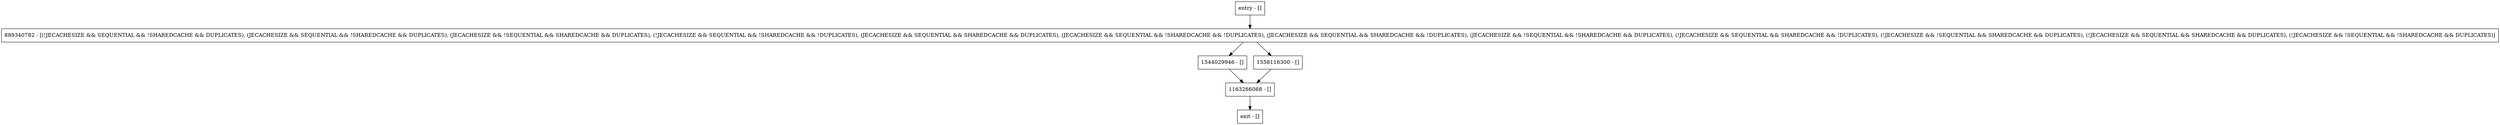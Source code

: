 digraph isOverBudget {
node [shape=record];
entry [label="entry - []"];
exit [label="exit - []"];
1163266068 [label="1163266068 - []"];
1544029946 [label="1544029946 - []"];
1558116300 [label="1558116300 - []"];
889340782 [label="889340782 - [(!JECACHESIZE && SEQUENTIAL && !SHAREDCACHE && DUPLICATES), (JECACHESIZE && SEQUENTIAL && !SHAREDCACHE && DUPLICATES), (JECACHESIZE && !SEQUENTIAL && SHAREDCACHE && DUPLICATES), (!JECACHESIZE && SEQUENTIAL && !SHAREDCACHE && !DUPLICATES), (JECACHESIZE && SEQUENTIAL && SHAREDCACHE && DUPLICATES), (JECACHESIZE && SEQUENTIAL && !SHAREDCACHE && !DUPLICATES), (JECACHESIZE && SEQUENTIAL && SHAREDCACHE && !DUPLICATES), (JECACHESIZE && !SEQUENTIAL && !SHAREDCACHE && DUPLICATES), (!JECACHESIZE && SEQUENTIAL && SHAREDCACHE && !DUPLICATES), (!JECACHESIZE && !SEQUENTIAL && SHAREDCACHE && DUPLICATES), (!JECACHESIZE && SEQUENTIAL && SHAREDCACHE && DUPLICATES), (!JECACHESIZE && !SEQUENTIAL && !SHAREDCACHE && DUPLICATES)]"];
entry;
exit;
entry -> 889340782;
1163266068 -> exit;
1544029946 -> 1163266068;
1558116300 -> 1163266068;
889340782 -> 1544029946;
889340782 -> 1558116300;
}
